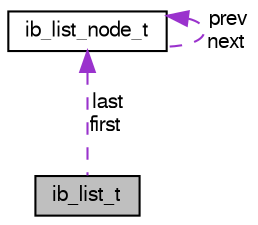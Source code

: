 digraph "ib_list_t"
{
  bgcolor="transparent";
  edge [fontname="FreeSans",fontsize="10",labelfontname="FreeSans",labelfontsize="10"];
  node [fontname="FreeSans",fontsize="10",shape=record];
  Node1 [label="ib_list_t",height=0.2,width=0.4,color="black", fillcolor="grey75", style="filled" fontcolor="black"];
  Node2 -> Node1 [dir="back",color="darkorchid3",fontsize="10",style="dashed",label=" last\nfirst" ,fontname="FreeSans"];
  Node2 [label="ib_list_node_t",height=0.2,width=0.4,color="black",URL="$structib__list__node__t.html"];
  Node2 -> Node2 [dir="back",color="darkorchid3",fontsize="10",style="dashed",label=" prev\nnext" ,fontname="FreeSans"];
}
